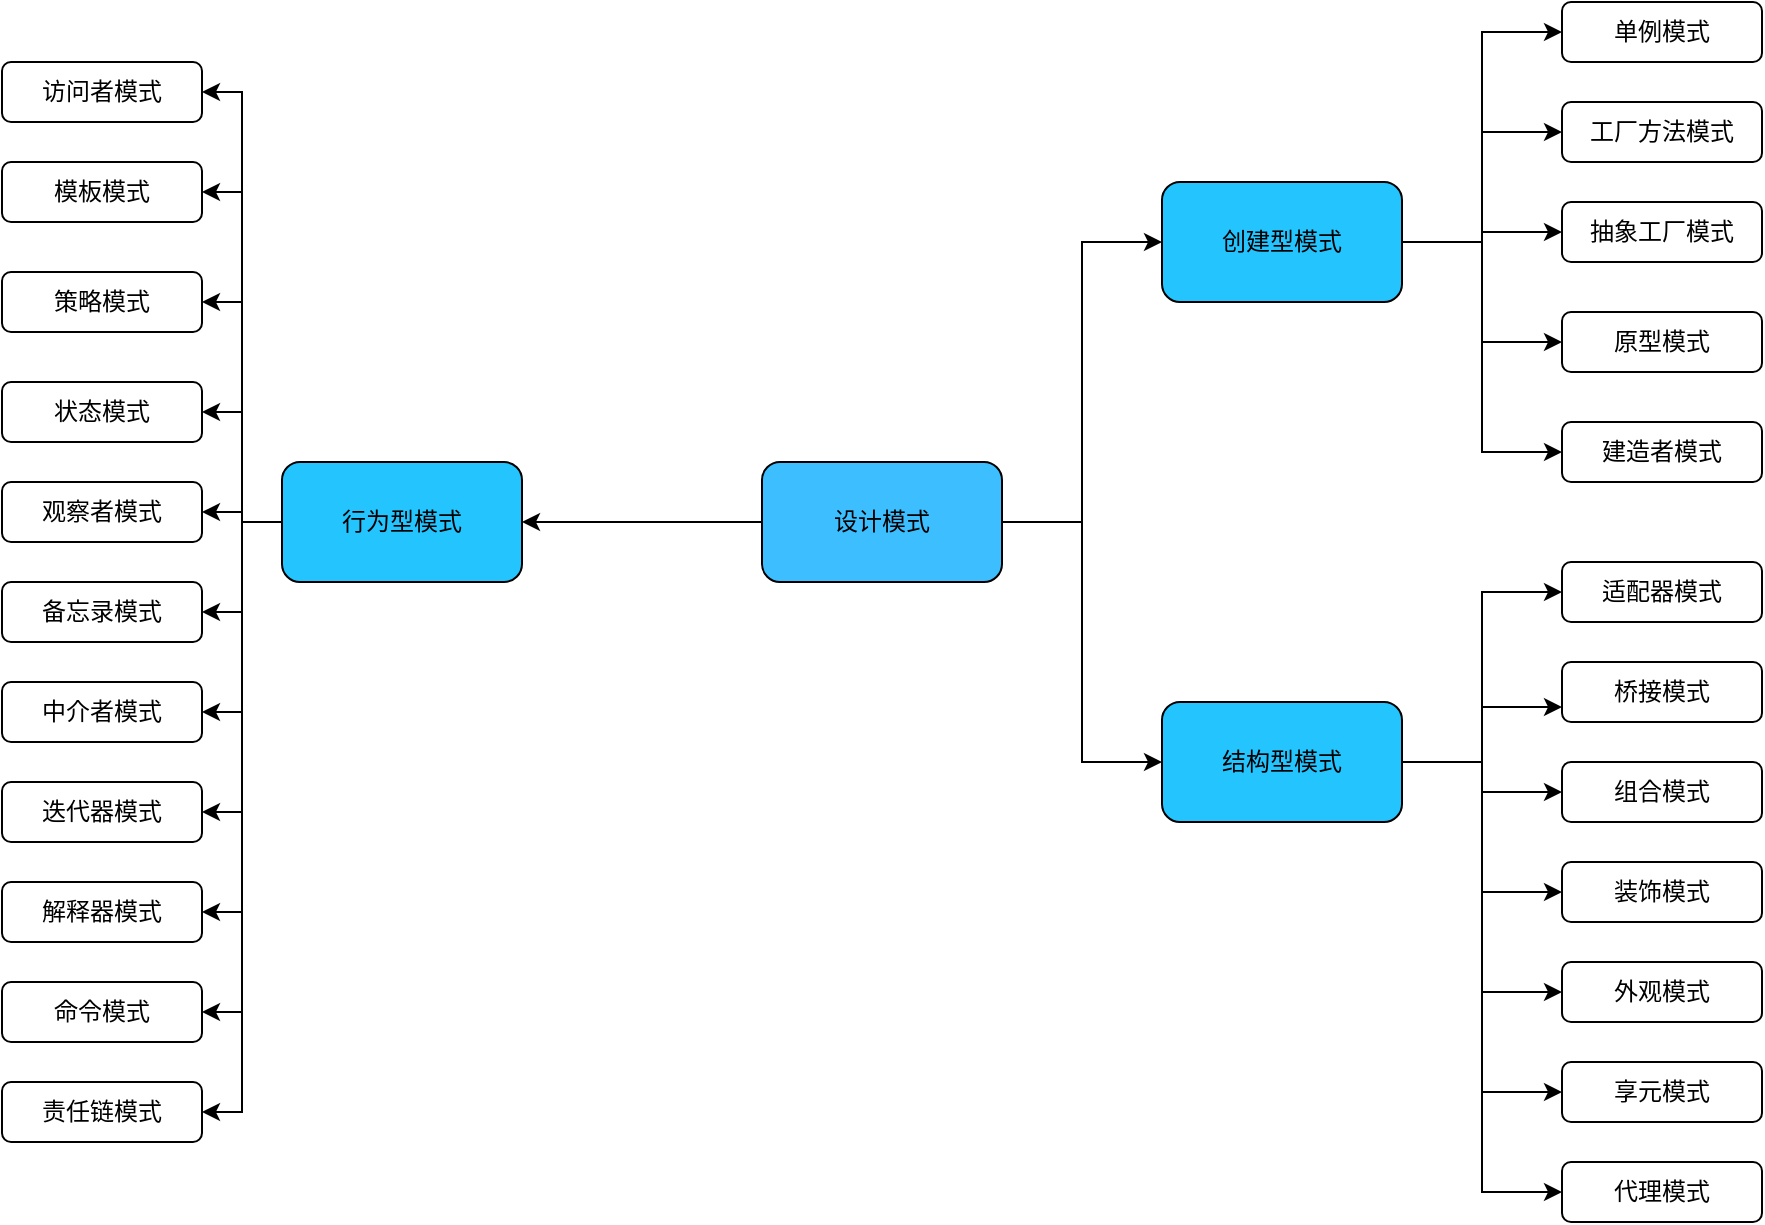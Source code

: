<mxfile version="10.5.0" type="github"><diagram id="Xgu_g_ct8HdR6L2aYvck" name="Page-1"><mxGraphModel dx="1181" dy="738" grid="1" gridSize="10" guides="1" tooltips="1" connect="1" arrows="1" fold="1" page="1" pageScale="1" pageWidth="1169" pageHeight="1654" math="0" shadow="0"><root><mxCell id="0"/><mxCell id="1" parent="0"/><mxCell id="JwzpevXXYkcbdDIh_1I0-8" style="edgeStyle=orthogonalEdgeStyle;rounded=0;orthogonalLoop=1;jettySize=auto;html=1;exitX=1;exitY=0.5;exitDx=0;exitDy=0;entryX=0;entryY=0.5;entryDx=0;entryDy=0;" edge="1" parent="1" source="JwzpevXXYkcbdDIh_1I0-1" target="JwzpevXXYkcbdDIh_1I0-3"><mxGeometry relative="1" as="geometry"/></mxCell><mxCell id="JwzpevXXYkcbdDIh_1I0-9" style="edgeStyle=orthogonalEdgeStyle;rounded=0;orthogonalLoop=1;jettySize=auto;html=1;exitX=1;exitY=0.5;exitDx=0;exitDy=0;entryX=0;entryY=0.5;entryDx=0;entryDy=0;" edge="1" parent="1" source="JwzpevXXYkcbdDIh_1I0-1" target="JwzpevXXYkcbdDIh_1I0-4"><mxGeometry relative="1" as="geometry"/></mxCell><mxCell id="JwzpevXXYkcbdDIh_1I0-31" style="edgeStyle=orthogonalEdgeStyle;rounded=0;orthogonalLoop=1;jettySize=auto;html=1;exitX=0;exitY=0.5;exitDx=0;exitDy=0;entryX=1;entryY=0.5;entryDx=0;entryDy=0;" edge="1" parent="1" source="JwzpevXXYkcbdDIh_1I0-1" target="JwzpevXXYkcbdDIh_1I0-2"><mxGeometry relative="1" as="geometry"/></mxCell><mxCell id="JwzpevXXYkcbdDIh_1I0-1" value="设计模式" style="rounded=1;whiteSpace=wrap;html=1;fillColor=#3DBEFF;" vertex="1" parent="1"><mxGeometry x="480" y="360" width="120" height="60" as="geometry"/></mxCell><mxCell id="JwzpevXXYkcbdDIh_1I0-51" style="edgeStyle=orthogonalEdgeStyle;rounded=0;orthogonalLoop=1;jettySize=auto;html=1;exitX=0;exitY=0.5;exitDx=0;exitDy=0;entryX=1;entryY=0.5;entryDx=0;entryDy=0;" edge="1" parent="1" source="JwzpevXXYkcbdDIh_1I0-2" target="JwzpevXXYkcbdDIh_1I0-39"><mxGeometry relative="1" as="geometry"/></mxCell><mxCell id="JwzpevXXYkcbdDIh_1I0-52" style="edgeStyle=orthogonalEdgeStyle;rounded=0;orthogonalLoop=1;jettySize=auto;html=1;exitX=0;exitY=0.5;exitDx=0;exitDy=0;entryX=1;entryY=0.5;entryDx=0;entryDy=0;" edge="1" parent="1" source="JwzpevXXYkcbdDIh_1I0-2" target="JwzpevXXYkcbdDIh_1I0-41"><mxGeometry relative="1" as="geometry"/></mxCell><mxCell id="JwzpevXXYkcbdDIh_1I0-53" style="edgeStyle=orthogonalEdgeStyle;rounded=0;orthogonalLoop=1;jettySize=auto;html=1;exitX=0;exitY=0.5;exitDx=0;exitDy=0;entryX=1;entryY=0.5;entryDx=0;entryDy=0;" edge="1" parent="1" source="JwzpevXXYkcbdDIh_1I0-2" target="JwzpevXXYkcbdDIh_1I0-43"><mxGeometry relative="1" as="geometry"/></mxCell><mxCell id="JwzpevXXYkcbdDIh_1I0-54" style="edgeStyle=orthogonalEdgeStyle;rounded=0;orthogonalLoop=1;jettySize=auto;html=1;exitX=0;exitY=0.5;exitDx=0;exitDy=0;entryX=1;entryY=0.5;entryDx=0;entryDy=0;" edge="1" parent="1" source="JwzpevXXYkcbdDIh_1I0-2" target="JwzpevXXYkcbdDIh_1I0-42"><mxGeometry relative="1" as="geometry"/></mxCell><mxCell id="JwzpevXXYkcbdDIh_1I0-55" style="edgeStyle=orthogonalEdgeStyle;rounded=0;orthogonalLoop=1;jettySize=auto;html=1;exitX=0;exitY=0.5;exitDx=0;exitDy=0;entryX=1;entryY=0.5;entryDx=0;entryDy=0;" edge="1" parent="1" source="JwzpevXXYkcbdDIh_1I0-2" target="JwzpevXXYkcbdDIh_1I0-44"><mxGeometry relative="1" as="geometry"/></mxCell><mxCell id="JwzpevXXYkcbdDIh_1I0-56" style="edgeStyle=orthogonalEdgeStyle;rounded=0;orthogonalLoop=1;jettySize=auto;html=1;exitX=0;exitY=0.5;exitDx=0;exitDy=0;entryX=1;entryY=0.5;entryDx=0;entryDy=0;" edge="1" parent="1" source="JwzpevXXYkcbdDIh_1I0-2" target="JwzpevXXYkcbdDIh_1I0-45"><mxGeometry relative="1" as="geometry"/></mxCell><mxCell id="JwzpevXXYkcbdDIh_1I0-57" style="edgeStyle=orthogonalEdgeStyle;rounded=0;orthogonalLoop=1;jettySize=auto;html=1;exitX=0;exitY=0.5;exitDx=0;exitDy=0;entryX=1;entryY=0.5;entryDx=0;entryDy=0;" edge="1" parent="1" source="JwzpevXXYkcbdDIh_1I0-2" target="JwzpevXXYkcbdDIh_1I0-46"><mxGeometry relative="1" as="geometry"/></mxCell><mxCell id="JwzpevXXYkcbdDIh_1I0-58" style="edgeStyle=orthogonalEdgeStyle;rounded=0;orthogonalLoop=1;jettySize=auto;html=1;exitX=0;exitY=0.5;exitDx=0;exitDy=0;entryX=1;entryY=0.5;entryDx=0;entryDy=0;" edge="1" parent="1" source="JwzpevXXYkcbdDIh_1I0-2" target="JwzpevXXYkcbdDIh_1I0-47"><mxGeometry relative="1" as="geometry"/></mxCell><mxCell id="JwzpevXXYkcbdDIh_1I0-59" style="edgeStyle=orthogonalEdgeStyle;rounded=0;orthogonalLoop=1;jettySize=auto;html=1;exitX=0;exitY=0.5;exitDx=0;exitDy=0;entryX=1;entryY=0.5;entryDx=0;entryDy=0;" edge="1" parent="1" source="JwzpevXXYkcbdDIh_1I0-2" target="JwzpevXXYkcbdDIh_1I0-48"><mxGeometry relative="1" as="geometry"/></mxCell><mxCell id="JwzpevXXYkcbdDIh_1I0-60" style="edgeStyle=orthogonalEdgeStyle;rounded=0;orthogonalLoop=1;jettySize=auto;html=1;exitX=0;exitY=0.5;exitDx=0;exitDy=0;entryX=1;entryY=0.5;entryDx=0;entryDy=0;" edge="1" parent="1" source="JwzpevXXYkcbdDIh_1I0-2" target="JwzpevXXYkcbdDIh_1I0-40"><mxGeometry relative="1" as="geometry"/></mxCell><mxCell id="JwzpevXXYkcbdDIh_1I0-61" style="edgeStyle=orthogonalEdgeStyle;rounded=0;orthogonalLoop=1;jettySize=auto;html=1;exitX=0;exitY=0.5;exitDx=0;exitDy=0;entryX=1;entryY=0.5;entryDx=0;entryDy=0;" edge="1" parent="1" source="JwzpevXXYkcbdDIh_1I0-2" target="JwzpevXXYkcbdDIh_1I0-49"><mxGeometry relative="1" as="geometry"/></mxCell><mxCell id="JwzpevXXYkcbdDIh_1I0-2" value="行为型模式" style="rounded=1;whiteSpace=wrap;html=1;fillColor=#24C5FF;" vertex="1" parent="1"><mxGeometry x="240" y="360" width="120" height="60" as="geometry"/></mxCell><mxCell id="JwzpevXXYkcbdDIh_1I0-18" style="edgeStyle=orthogonalEdgeStyle;rounded=0;orthogonalLoop=1;jettySize=auto;html=1;exitX=1;exitY=0.5;exitDx=0;exitDy=0;entryX=0;entryY=0.5;entryDx=0;entryDy=0;" edge="1" parent="1" source="JwzpevXXYkcbdDIh_1I0-3" target="JwzpevXXYkcbdDIh_1I0-10"><mxGeometry relative="1" as="geometry"/></mxCell><mxCell id="JwzpevXXYkcbdDIh_1I0-19" style="edgeStyle=orthogonalEdgeStyle;rounded=0;orthogonalLoop=1;jettySize=auto;html=1;exitX=1;exitY=0.5;exitDx=0;exitDy=0;entryX=0;entryY=0.5;entryDx=0;entryDy=0;" edge="1" parent="1" source="JwzpevXXYkcbdDIh_1I0-3" target="JwzpevXXYkcbdDIh_1I0-11"><mxGeometry relative="1" as="geometry"/></mxCell><mxCell id="JwzpevXXYkcbdDIh_1I0-20" style="edgeStyle=orthogonalEdgeStyle;rounded=0;orthogonalLoop=1;jettySize=auto;html=1;exitX=1;exitY=0.5;exitDx=0;exitDy=0;entryX=0;entryY=0.5;entryDx=0;entryDy=0;" edge="1" parent="1" source="JwzpevXXYkcbdDIh_1I0-3" target="JwzpevXXYkcbdDIh_1I0-13"><mxGeometry relative="1" as="geometry"/></mxCell><mxCell id="JwzpevXXYkcbdDIh_1I0-21" style="edgeStyle=orthogonalEdgeStyle;rounded=0;orthogonalLoop=1;jettySize=auto;html=1;exitX=1;exitY=0.5;exitDx=0;exitDy=0;entryX=0;entryY=0.5;entryDx=0;entryDy=0;" edge="1" parent="1" source="JwzpevXXYkcbdDIh_1I0-3" target="JwzpevXXYkcbdDIh_1I0-17"><mxGeometry relative="1" as="geometry"/></mxCell><mxCell id="JwzpevXXYkcbdDIh_1I0-22" style="edgeStyle=orthogonalEdgeStyle;rounded=0;orthogonalLoop=1;jettySize=auto;html=1;exitX=1;exitY=0.5;exitDx=0;exitDy=0;entryX=0;entryY=0.5;entryDx=0;entryDy=0;" edge="1" parent="1" source="JwzpevXXYkcbdDIh_1I0-3" target="JwzpevXXYkcbdDIh_1I0-15"><mxGeometry relative="1" as="geometry"/></mxCell><mxCell id="JwzpevXXYkcbdDIh_1I0-3" value="创建型模式" style="rounded=1;whiteSpace=wrap;html=1;fillColor=#24C5FF;" vertex="1" parent="1"><mxGeometry x="680" y="220" width="120" height="60" as="geometry"/></mxCell><mxCell id="JwzpevXXYkcbdDIh_1I0-32" style="edgeStyle=orthogonalEdgeStyle;rounded=0;orthogonalLoop=1;jettySize=auto;html=1;exitX=1;exitY=0.5;exitDx=0;exitDy=0;entryX=0;entryY=0.5;entryDx=0;entryDy=0;" edge="1" parent="1" source="JwzpevXXYkcbdDIh_1I0-4" target="JwzpevXXYkcbdDIh_1I0-23"><mxGeometry relative="1" as="geometry"/></mxCell><mxCell id="JwzpevXXYkcbdDIh_1I0-33" style="edgeStyle=orthogonalEdgeStyle;rounded=0;orthogonalLoop=1;jettySize=auto;html=1;exitX=1;exitY=0.5;exitDx=0;exitDy=0;entryX=0;entryY=0.75;entryDx=0;entryDy=0;" edge="1" parent="1" source="JwzpevXXYkcbdDIh_1I0-4" target="JwzpevXXYkcbdDIh_1I0-24"><mxGeometry relative="1" as="geometry"/></mxCell><mxCell id="JwzpevXXYkcbdDIh_1I0-34" style="edgeStyle=orthogonalEdgeStyle;rounded=0;orthogonalLoop=1;jettySize=auto;html=1;exitX=1;exitY=0.5;exitDx=0;exitDy=0;entryX=0;entryY=0.5;entryDx=0;entryDy=0;" edge="1" parent="1" source="JwzpevXXYkcbdDIh_1I0-4" target="JwzpevXXYkcbdDIh_1I0-25"><mxGeometry relative="1" as="geometry"/></mxCell><mxCell id="JwzpevXXYkcbdDIh_1I0-35" style="edgeStyle=orthogonalEdgeStyle;rounded=0;orthogonalLoop=1;jettySize=auto;html=1;exitX=1;exitY=0.5;exitDx=0;exitDy=0;entryX=0;entryY=0.5;entryDx=0;entryDy=0;" edge="1" parent="1" source="JwzpevXXYkcbdDIh_1I0-4" target="JwzpevXXYkcbdDIh_1I0-26"><mxGeometry relative="1" as="geometry"/></mxCell><mxCell id="JwzpevXXYkcbdDIh_1I0-36" style="edgeStyle=orthogonalEdgeStyle;rounded=0;orthogonalLoop=1;jettySize=auto;html=1;exitX=1;exitY=0.5;exitDx=0;exitDy=0;entryX=0;entryY=0.5;entryDx=0;entryDy=0;" edge="1" parent="1" source="JwzpevXXYkcbdDIh_1I0-4" target="JwzpevXXYkcbdDIh_1I0-28"><mxGeometry relative="1" as="geometry"/></mxCell><mxCell id="JwzpevXXYkcbdDIh_1I0-37" style="edgeStyle=orthogonalEdgeStyle;rounded=0;orthogonalLoop=1;jettySize=auto;html=1;exitX=1;exitY=0.5;exitDx=0;exitDy=0;entryX=0;entryY=0.5;entryDx=0;entryDy=0;" edge="1" parent="1" source="JwzpevXXYkcbdDIh_1I0-4" target="JwzpevXXYkcbdDIh_1I0-29"><mxGeometry relative="1" as="geometry"/></mxCell><mxCell id="JwzpevXXYkcbdDIh_1I0-38" style="edgeStyle=orthogonalEdgeStyle;rounded=0;orthogonalLoop=1;jettySize=auto;html=1;exitX=1;exitY=0.5;exitDx=0;exitDy=0;entryX=0;entryY=0.5;entryDx=0;entryDy=0;" edge="1" parent="1" source="JwzpevXXYkcbdDIh_1I0-4" target="JwzpevXXYkcbdDIh_1I0-30"><mxGeometry relative="1" as="geometry"/></mxCell><mxCell id="JwzpevXXYkcbdDIh_1I0-4" value="结构型模式" style="rounded=1;whiteSpace=wrap;html=1;fillColor=#24C5FF;" vertex="1" parent="1"><mxGeometry x="680" y="480" width="120" height="60" as="geometry"/></mxCell><mxCell id="JwzpevXXYkcbdDIh_1I0-10" value="单例模式" style="rounded=1;whiteSpace=wrap;html=1;fillColor=#FFFFFF;" vertex="1" parent="1"><mxGeometry x="880" y="130" width="100" height="30" as="geometry"/></mxCell><mxCell id="JwzpevXXYkcbdDIh_1I0-11" value="工厂方法模式" style="rounded=1;whiteSpace=wrap;html=1;fillColor=#FFFFFF;" vertex="1" parent="1"><mxGeometry x="880" y="180" width="100" height="30" as="geometry"/></mxCell><mxCell id="JwzpevXXYkcbdDIh_1I0-13" value="抽象工厂模式" style="rounded=1;whiteSpace=wrap;html=1;fillColor=#FFFFFF;" vertex="1" parent="1"><mxGeometry x="880" y="230" width="100" height="30" as="geometry"/></mxCell><mxCell id="JwzpevXXYkcbdDIh_1I0-15" value="建造者模式" style="rounded=1;whiteSpace=wrap;html=1;fillColor=#FFFFFF;" vertex="1" parent="1"><mxGeometry x="880" y="340" width="100" height="30" as="geometry"/></mxCell><mxCell id="JwzpevXXYkcbdDIh_1I0-17" value="原型模式" style="rounded=1;whiteSpace=wrap;html=1;fillColor=#FFFFFF;" vertex="1" parent="1"><mxGeometry x="880" y="285" width="100" height="30" as="geometry"/></mxCell><mxCell id="JwzpevXXYkcbdDIh_1I0-23" value="适配器模式" style="rounded=1;whiteSpace=wrap;html=1;fillColor=#FFFFFF;" vertex="1" parent="1"><mxGeometry x="880" y="410" width="100" height="30" as="geometry"/></mxCell><mxCell id="JwzpevXXYkcbdDIh_1I0-24" value="桥接模式" style="rounded=1;whiteSpace=wrap;html=1;fillColor=#FFFFFF;" vertex="1" parent="1"><mxGeometry x="880" y="460" width="100" height="30" as="geometry"/></mxCell><mxCell id="JwzpevXXYkcbdDIh_1I0-25" value="组合模式" style="rounded=1;whiteSpace=wrap;html=1;fillColor=#FFFFFF;" vertex="1" parent="1"><mxGeometry x="880" y="510" width="100" height="30" as="geometry"/></mxCell><mxCell id="JwzpevXXYkcbdDIh_1I0-26" value="装饰模式" style="rounded=1;whiteSpace=wrap;html=1;fillColor=#FFFFFF;" vertex="1" parent="1"><mxGeometry x="880" y="560" width="100" height="30" as="geometry"/></mxCell><mxCell id="JwzpevXXYkcbdDIh_1I0-28" value="外观模式" style="rounded=1;whiteSpace=wrap;html=1;fillColor=#FFFFFF;" vertex="1" parent="1"><mxGeometry x="880" y="610" width="100" height="30" as="geometry"/></mxCell><mxCell id="JwzpevXXYkcbdDIh_1I0-29" value="享元模式" style="rounded=1;whiteSpace=wrap;html=1;fillColor=#FFFFFF;" vertex="1" parent="1"><mxGeometry x="880" y="660" width="100" height="30" as="geometry"/></mxCell><mxCell id="JwzpevXXYkcbdDIh_1I0-30" value="代理模式" style="rounded=1;whiteSpace=wrap;html=1;fillColor=#FFFFFF;" vertex="1" parent="1"><mxGeometry x="880" y="710" width="100" height="30" as="geometry"/></mxCell><mxCell id="JwzpevXXYkcbdDIh_1I0-39" value="访问者模式" style="rounded=1;whiteSpace=wrap;html=1;fillColor=#FFFFFF;" vertex="1" parent="1"><mxGeometry x="100" y="160" width="100" height="30" as="geometry"/></mxCell><mxCell id="JwzpevXXYkcbdDIh_1I0-40" value="命令模式" style="rounded=1;whiteSpace=wrap;html=1;fillColor=#FFFFFF;" vertex="1" parent="1"><mxGeometry x="100" y="620" width="100" height="30" as="geometry"/></mxCell><mxCell id="JwzpevXXYkcbdDIh_1I0-41" value="模板模式" style="rounded=1;whiteSpace=wrap;html=1;fillColor=#FFFFFF;" vertex="1" parent="1"><mxGeometry x="100" y="210" width="100" height="30" as="geometry"/></mxCell><mxCell id="JwzpevXXYkcbdDIh_1I0-42" value="状态模式" style="rounded=1;whiteSpace=wrap;html=1;fillColor=#FFFFFF;" vertex="1" parent="1"><mxGeometry x="100" y="320" width="100" height="30" as="geometry"/></mxCell><mxCell id="JwzpevXXYkcbdDIh_1I0-43" value="策略模式" style="rounded=1;whiteSpace=wrap;html=1;fillColor=#FFFFFF;" vertex="1" parent="1"><mxGeometry x="100" y="265" width="100" height="30" as="geometry"/></mxCell><mxCell id="JwzpevXXYkcbdDIh_1I0-44" value="观察者模式" style="rounded=1;whiteSpace=wrap;html=1;fillColor=#FFFFFF;" vertex="1" parent="1"><mxGeometry x="100" y="370" width="100" height="30" as="geometry"/></mxCell><mxCell id="JwzpevXXYkcbdDIh_1I0-45" value="备忘录模式" style="rounded=1;whiteSpace=wrap;html=1;fillColor=#FFFFFF;" vertex="1" parent="1"><mxGeometry x="100" y="420" width="100" height="30" as="geometry"/></mxCell><mxCell id="JwzpevXXYkcbdDIh_1I0-46" value="中介者模式" style="rounded=1;whiteSpace=wrap;html=1;fillColor=#FFFFFF;" vertex="1" parent="1"><mxGeometry x="100" y="470" width="100" height="30" as="geometry"/></mxCell><mxCell id="JwzpevXXYkcbdDIh_1I0-47" value="迭代器模式" style="rounded=1;whiteSpace=wrap;html=1;fillColor=#FFFFFF;" vertex="1" parent="1"><mxGeometry x="100" y="520" width="100" height="30" as="geometry"/></mxCell><mxCell id="JwzpevXXYkcbdDIh_1I0-48" value="解释器模式" style="rounded=1;whiteSpace=wrap;html=1;fillColor=#FFFFFF;" vertex="1" parent="1"><mxGeometry x="100" y="570" width="100" height="30" as="geometry"/></mxCell><mxCell id="JwzpevXXYkcbdDIh_1I0-49" value="责任链模式" style="rounded=1;whiteSpace=wrap;html=1;fillColor=#FFFFFF;" vertex="1" parent="1"><mxGeometry x="100" y="670" width="100" height="30" as="geometry"/></mxCell></root></mxGraphModel></diagram></mxfile>